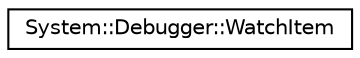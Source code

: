 digraph G
{
  edge [fontname="Helvetica",fontsize="10",labelfontname="Helvetica",labelfontsize="10"];
  node [fontname="Helvetica",fontsize="10",shape=record];
  rankdir="LR";
  Node1 [label="System::Debugger::WatchItem",height=0.2,width=0.4,color="black", fillcolor="white", style="filled",URL="$class_system_1_1_debugger_1_1_watch_item.html"];
}
